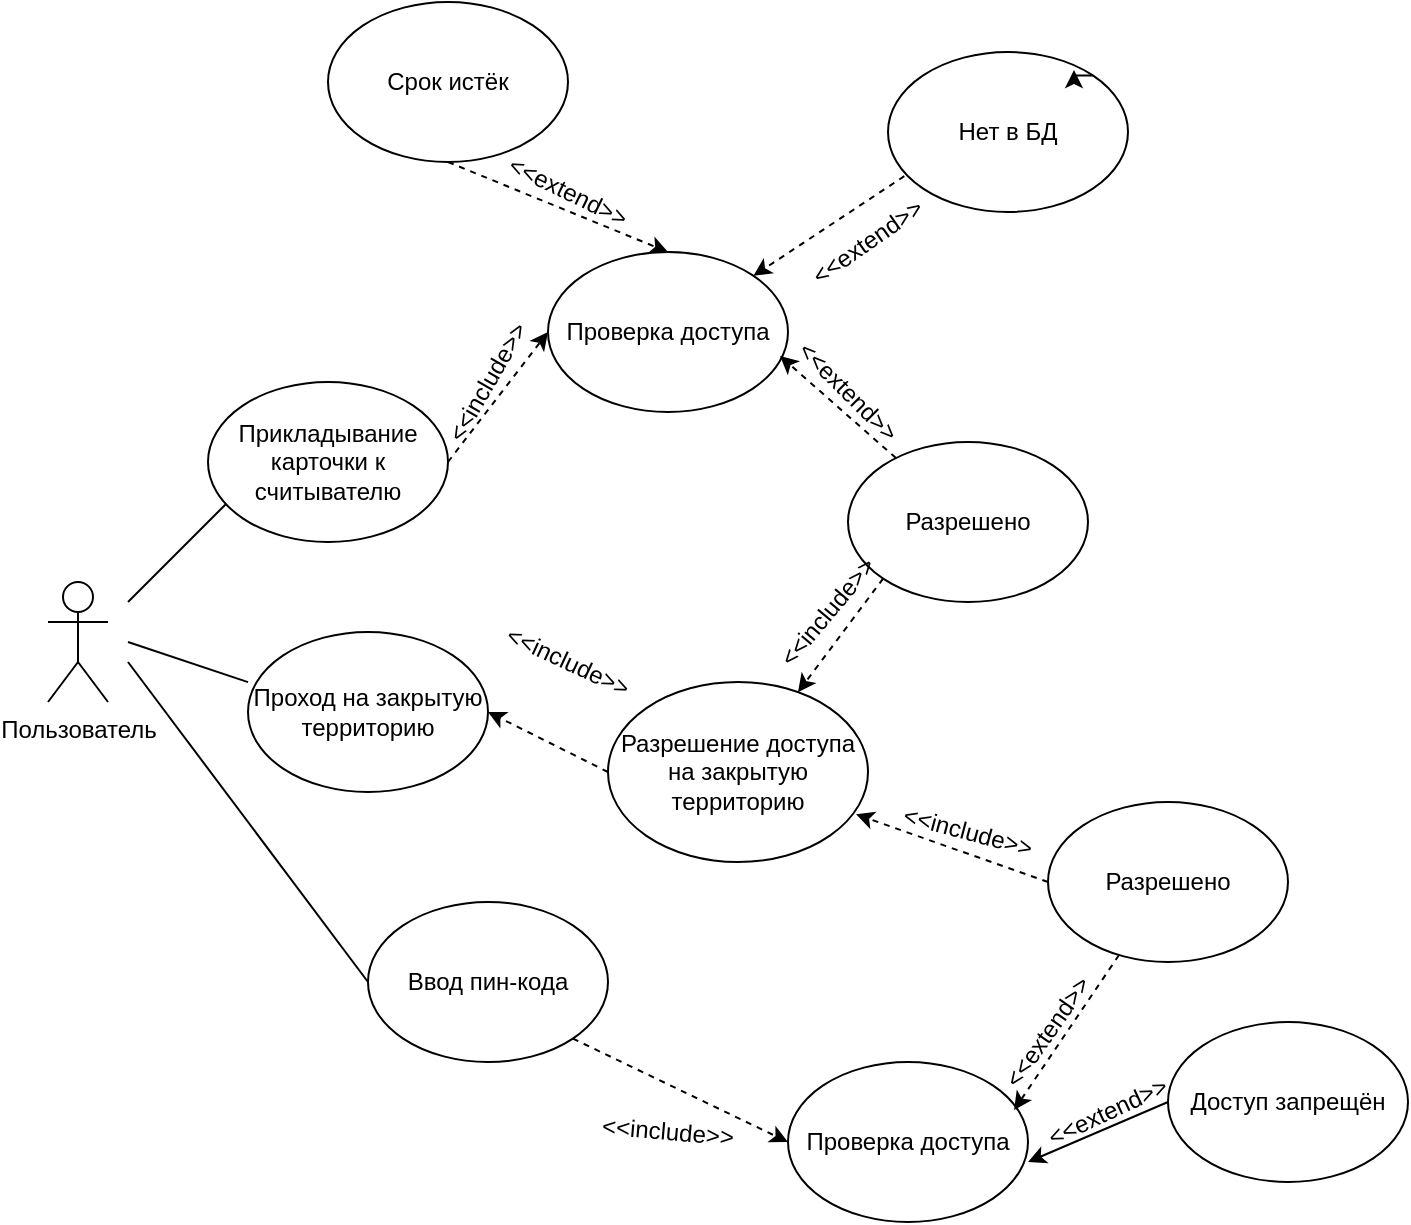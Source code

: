 <mxfile version="26.0.9">
  <diagram name="Страница — 1" id="ach-z4WaHui-Mm764wKD">
    <mxGraphModel dx="1631" dy="921" grid="1" gridSize="10" guides="1" tooltips="1" connect="1" arrows="1" fold="1" page="1" pageScale="1" pageWidth="827" pageHeight="1169" math="0" shadow="0">
      <root>
        <mxCell id="0" />
        <mxCell id="1" parent="0" />
        <mxCell id="5EXkjH5iPOSi6bN8dco_-1" value="Пользователь" style="shape=umlActor;verticalLabelPosition=bottom;verticalAlign=top;html=1;outlineConnect=0;" parent="1" vertex="1">
          <mxGeometry x="100" y="310" width="30" height="60" as="geometry" />
        </mxCell>
        <mxCell id="5EXkjH5iPOSi6bN8dco_-2" value="" style="endArrow=none;html=1;rounded=0;" parent="1" edge="1">
          <mxGeometry width="50" height="50" relative="1" as="geometry">
            <mxPoint x="140" y="320" as="sourcePoint" />
            <mxPoint x="190" y="270" as="targetPoint" />
          </mxGeometry>
        </mxCell>
        <mxCell id="5EXkjH5iPOSi6bN8dco_-3" value="Прикладывание карточки к считывателю" style="ellipse;whiteSpace=wrap;html=1;" parent="1" vertex="1">
          <mxGeometry x="180" y="210" width="120" height="80" as="geometry" />
        </mxCell>
        <mxCell id="5EXkjH5iPOSi6bN8dco_-5" value="Срок истёк" style="ellipse;whiteSpace=wrap;html=1;" parent="1" vertex="1">
          <mxGeometry x="240" y="20" width="120" height="80" as="geometry" />
        </mxCell>
        <mxCell id="5EXkjH5iPOSi6bN8dco_-6" value="Проверка доступа" style="ellipse;whiteSpace=wrap;html=1;" parent="1" vertex="1">
          <mxGeometry x="350" y="145" width="120" height="80" as="geometry" />
        </mxCell>
        <mxCell id="5EXkjH5iPOSi6bN8dco_-7" value="" style="endArrow=classic;html=1;rounded=0;entryX=0;entryY=0.5;entryDx=0;entryDy=0;dashed=1;" parent="1" target="5EXkjH5iPOSi6bN8dco_-6" edge="1">
          <mxGeometry width="50" height="50" relative="1" as="geometry">
            <mxPoint x="300" y="250" as="sourcePoint" />
            <mxPoint x="350" y="200" as="targetPoint" />
          </mxGeometry>
        </mxCell>
        <mxCell id="5EXkjH5iPOSi6bN8dco_-8" value="&amp;lt;&amp;lt;include&amp;gt;&amp;gt;" style="text;html=1;align=center;verticalAlign=middle;whiteSpace=wrap;rounded=0;rotation=-60;" parent="1" vertex="1">
          <mxGeometry x="290" y="195" width="60" height="30" as="geometry" />
        </mxCell>
        <mxCell id="5EXkjH5iPOSi6bN8dco_-9" value="Разрешено" style="ellipse;whiteSpace=wrap;html=1;" parent="1" vertex="1">
          <mxGeometry x="500" y="240" width="120" height="80" as="geometry" />
        </mxCell>
        <mxCell id="5EXkjH5iPOSi6bN8dco_-10" value="Нет в БД" style="ellipse;whiteSpace=wrap;html=1;" parent="1" vertex="1">
          <mxGeometry x="520" y="45" width="120" height="80" as="geometry" />
        </mxCell>
        <mxCell id="jrMB8tSXiYXUEJk1DFbN-1" value="" style="endArrow=classic;html=1;rounded=0;entryX=0.967;entryY=0.65;entryDx=0;entryDy=0;dashed=1;entryPerimeter=0;" parent="1" source="5EXkjH5iPOSi6bN8dco_-9" target="5EXkjH5iPOSi6bN8dco_-6" edge="1">
          <mxGeometry width="50" height="50" relative="1" as="geometry">
            <mxPoint x="300" y="350" as="sourcePoint" />
            <mxPoint x="350" y="300" as="targetPoint" />
          </mxGeometry>
        </mxCell>
        <mxCell id="jrMB8tSXiYXUEJk1DFbN-4" value="" style="endArrow=classic;html=1;rounded=0;exitX=0.068;exitY=0.776;exitDx=0;exitDy=0;exitPerimeter=0;dashed=1;" parent="1" source="5EXkjH5iPOSi6bN8dco_-10" target="5EXkjH5iPOSi6bN8dco_-6" edge="1">
          <mxGeometry width="50" height="50" relative="1" as="geometry">
            <mxPoint x="620" y="350" as="sourcePoint" />
            <mxPoint x="670" y="300" as="targetPoint" />
          </mxGeometry>
        </mxCell>
        <mxCell id="jrMB8tSXiYXUEJk1DFbN-5" value="&amp;lt;&amp;lt;extend&amp;gt;&amp;gt;" style="text;html=1;align=center;verticalAlign=middle;whiteSpace=wrap;rounded=0;rotation=45;" parent="1" vertex="1">
          <mxGeometry x="470" y="200" width="60" height="30" as="geometry" />
        </mxCell>
        <mxCell id="jrMB8tSXiYXUEJk1DFbN-8" value="&amp;lt;&amp;lt;extend&amp;gt;&amp;gt;" style="text;html=1;align=center;verticalAlign=middle;whiteSpace=wrap;rounded=0;rotation=-35;" parent="1" vertex="1">
          <mxGeometry x="480" y="125" width="60" height="30" as="geometry" />
        </mxCell>
        <mxCell id="dELnSr-HytfLNmatg29h-1" value="" style="endArrow=none;html=1;rounded=0;" parent="1" edge="1">
          <mxGeometry width="50" height="50" relative="1" as="geometry">
            <mxPoint x="260" y="510" as="sourcePoint" />
            <mxPoint x="140" y="350" as="targetPoint" />
          </mxGeometry>
        </mxCell>
        <mxCell id="dELnSr-HytfLNmatg29h-2" value="Ввод пин-кода" style="ellipse;whiteSpace=wrap;html=1;" parent="1" vertex="1">
          <mxGeometry x="260" y="470" width="120" height="80" as="geometry" />
        </mxCell>
        <mxCell id="dELnSr-HytfLNmatg29h-26" style="edgeStyle=orthogonalEdgeStyle;rounded=0;orthogonalLoop=1;jettySize=auto;html=1;exitX=0;exitY=1;exitDx=0;exitDy=0;" parent="1" source="dELnSr-HytfLNmatg29h-3" edge="1">
          <mxGeometry relative="1" as="geometry">
            <mxPoint x="488" y="600" as="targetPoint" />
          </mxGeometry>
        </mxCell>
        <mxCell id="dELnSr-HytfLNmatg29h-3" value="Проверка доступа" style="ellipse;whiteSpace=wrap;html=1;" parent="1" vertex="1">
          <mxGeometry x="470" y="550" width="120" height="80" as="geometry" />
        </mxCell>
        <mxCell id="dELnSr-HytfLNmatg29h-5" value="&amp;lt;&amp;lt;include&amp;gt;&amp;gt;" style="text;html=1;align=center;verticalAlign=middle;whiteSpace=wrap;rounded=0;rotation=5;" parent="1" vertex="1">
          <mxGeometry x="380" y="570" width="60" height="30" as="geometry" />
        </mxCell>
        <mxCell id="dELnSr-HytfLNmatg29h-6" value="" style="endArrow=classic;html=1;rounded=0;dashed=1;exitX=1;exitY=1;exitDx=0;exitDy=0;entryX=0;entryY=0.5;entryDx=0;entryDy=0;" parent="1" source="dELnSr-HytfLNmatg29h-2" target="dELnSr-HytfLNmatg29h-3" edge="1">
          <mxGeometry width="50" height="50" relative="1" as="geometry">
            <mxPoint x="380" y="510" as="sourcePoint" />
            <mxPoint x="460" y="580" as="targetPoint" />
          </mxGeometry>
        </mxCell>
        <mxCell id="jrMB8tSXiYXUEJk1DFbN-7" value="&amp;lt;&amp;lt;extend&amp;gt;&amp;gt;" style="text;html=1;align=center;verticalAlign=middle;whiteSpace=wrap;rounded=0;rotation=26;" parent="1" vertex="1">
          <mxGeometry x="330" y="100" width="60" height="30" as="geometry" />
        </mxCell>
        <mxCell id="dELnSr-HytfLNmatg29h-14" value="" style="endArrow=classic;html=1;rounded=0;entryX=0.942;entryY=0.3;entryDx=0;entryDy=0;entryPerimeter=0;dashed=1;" parent="1" source="dELnSr-HytfLNmatg29h-28" target="dELnSr-HytfLNmatg29h-3" edge="1">
          <mxGeometry width="50" height="50" relative="1" as="geometry">
            <mxPoint x="620" y="450" as="sourcePoint" />
            <mxPoint x="630" y="410" as="targetPoint" />
          </mxGeometry>
        </mxCell>
        <mxCell id="dELnSr-HytfLNmatg29h-15" value="&amp;lt;&amp;lt;extend&amp;gt;&amp;gt;" style="text;html=1;align=center;verticalAlign=middle;whiteSpace=wrap;rounded=0;rotation=-25;" parent="1" vertex="1">
          <mxGeometry x="600" y="560" width="60" height="30" as="geometry" />
        </mxCell>
        <mxCell id="dELnSr-HytfLNmatg29h-16" value="Проход на закрытую территорию" style="ellipse;whiteSpace=wrap;html=1;" parent="1" vertex="1">
          <mxGeometry x="200" y="335" width="120" height="80" as="geometry" />
        </mxCell>
        <mxCell id="dELnSr-HytfLNmatg29h-17" value="Разрешение доступа на закрытую территорию" style="ellipse;whiteSpace=wrap;html=1;" parent="1" vertex="1">
          <mxGeometry x="380" y="360" width="130" height="90" as="geometry" />
        </mxCell>
        <mxCell id="dELnSr-HytfLNmatg29h-19" value="" style="endArrow=classic;html=1;rounded=0;dashed=1;exitX=0;exitY=1;exitDx=0;exitDy=0;" parent="1" source="5EXkjH5iPOSi6bN8dco_-9" target="dELnSr-HytfLNmatg29h-17" edge="1">
          <mxGeometry width="50" height="50" relative="1" as="geometry">
            <mxPoint x="410" y="230" as="sourcePoint" />
            <mxPoint x="429" y="365" as="targetPoint" />
          </mxGeometry>
        </mxCell>
        <mxCell id="dELnSr-HytfLNmatg29h-21" value="" style="endArrow=classic;html=1;rounded=0;exitX=0;exitY=0.5;exitDx=0;exitDy=0;entryX=1;entryY=0.5;entryDx=0;entryDy=0;dashed=1;" parent="1" source="dELnSr-HytfLNmatg29h-17" target="dELnSr-HytfLNmatg29h-16" edge="1">
          <mxGeometry width="50" height="50" relative="1" as="geometry">
            <mxPoint x="330" y="420" as="sourcePoint" />
            <mxPoint x="380" y="370" as="targetPoint" />
          </mxGeometry>
        </mxCell>
        <mxCell id="dELnSr-HytfLNmatg29h-22" value="" style="endArrow=none;html=1;rounded=0;entryX=0;entryY=0.313;entryDx=0;entryDy=0;entryPerimeter=0;" parent="1" target="dELnSr-HytfLNmatg29h-16" edge="1">
          <mxGeometry width="50" height="50" relative="1" as="geometry">
            <mxPoint x="140" y="340" as="sourcePoint" />
            <mxPoint x="200" y="340" as="targetPoint" />
          </mxGeometry>
        </mxCell>
        <mxCell id="dELnSr-HytfLNmatg29h-23" value="&amp;lt;&amp;lt;include&amp;gt;&amp;gt;" style="text;html=1;align=center;verticalAlign=middle;whiteSpace=wrap;rounded=0;rotation=25;" parent="1" vertex="1">
          <mxGeometry x="330" y="335" width="60" height="30" as="geometry" />
        </mxCell>
        <mxCell id="dELnSr-HytfLNmatg29h-24" value="&amp;lt;&amp;lt;include&amp;gt;&amp;gt;" style="text;html=1;align=center;verticalAlign=middle;whiteSpace=wrap;rounded=0;rotation=-50;dashed=1;" parent="1" vertex="1">
          <mxGeometry x="460" y="310" width="60" height="30" as="geometry" />
        </mxCell>
        <mxCell id="dELnSr-HytfLNmatg29h-25" style="edgeStyle=orthogonalEdgeStyle;rounded=0;orthogonalLoop=1;jettySize=auto;html=1;exitX=1;exitY=0;exitDx=0;exitDy=0;entryX=0.775;entryY=0.113;entryDx=0;entryDy=0;entryPerimeter=0;" parent="1" source="5EXkjH5iPOSi6bN8dco_-10" target="5EXkjH5iPOSi6bN8dco_-10" edge="1">
          <mxGeometry relative="1" as="geometry" />
        </mxCell>
        <mxCell id="dELnSr-HytfLNmatg29h-28" value="Разрешено" style="ellipse;whiteSpace=wrap;html=1;" parent="1" vertex="1">
          <mxGeometry x="600" y="420" width="120" height="80" as="geometry" />
        </mxCell>
        <mxCell id="M2ERTbPlnBYSGBzTKAcE-1" value="" style="endArrow=classic;html=1;rounded=0;entryX=0.5;entryY=0;entryDx=0;entryDy=0;dashed=1;" edge="1" parent="1" target="5EXkjH5iPOSi6bN8dco_-6">
          <mxGeometry width="50" height="50" relative="1" as="geometry">
            <mxPoint x="300" y="100" as="sourcePoint" />
            <mxPoint x="350" y="50" as="targetPoint" />
          </mxGeometry>
        </mxCell>
        <mxCell id="M2ERTbPlnBYSGBzTKAcE-3" value="Доступ запрещён" style="ellipse;whiteSpace=wrap;html=1;" vertex="1" parent="1">
          <mxGeometry x="660" y="530" width="120" height="80" as="geometry" />
        </mxCell>
        <mxCell id="M2ERTbPlnBYSGBzTKAcE-4" value="" style="endArrow=classic;html=1;rounded=0;exitX=0;exitY=0.5;exitDx=0;exitDy=0;" edge="1" parent="1" source="M2ERTbPlnBYSGBzTKAcE-3">
          <mxGeometry width="50" height="50" relative="1" as="geometry">
            <mxPoint x="540" y="650" as="sourcePoint" />
            <mxPoint x="590" y="600" as="targetPoint" />
          </mxGeometry>
        </mxCell>
        <mxCell id="M2ERTbPlnBYSGBzTKAcE-5" value="&amp;lt;&amp;lt;extend&amp;gt;&amp;gt;" style="text;html=1;align=center;verticalAlign=middle;whiteSpace=wrap;rounded=0;rotation=-55;" vertex="1" parent="1">
          <mxGeometry x="570" y="520" width="60" height="30" as="geometry" />
        </mxCell>
        <mxCell id="M2ERTbPlnBYSGBzTKAcE-6" value="&amp;lt;&amp;lt;include&amp;gt;&amp;gt;" style="text;html=1;align=center;verticalAlign=middle;whiteSpace=wrap;rounded=0;rotation=15;dashed=1;" vertex="1" parent="1">
          <mxGeometry x="530" y="420" width="60" height="30" as="geometry" />
        </mxCell>
        <mxCell id="M2ERTbPlnBYSGBzTKAcE-7" value="" style="endArrow=classic;html=1;rounded=0;entryX=0.954;entryY=0.735;entryDx=0;entryDy=0;entryPerimeter=0;dashed=1;" edge="1" parent="1" target="dELnSr-HytfLNmatg29h-17">
          <mxGeometry width="50" height="50" relative="1" as="geometry">
            <mxPoint x="600" y="460" as="sourcePoint" />
            <mxPoint x="650" y="410" as="targetPoint" />
          </mxGeometry>
        </mxCell>
      </root>
    </mxGraphModel>
  </diagram>
</mxfile>
